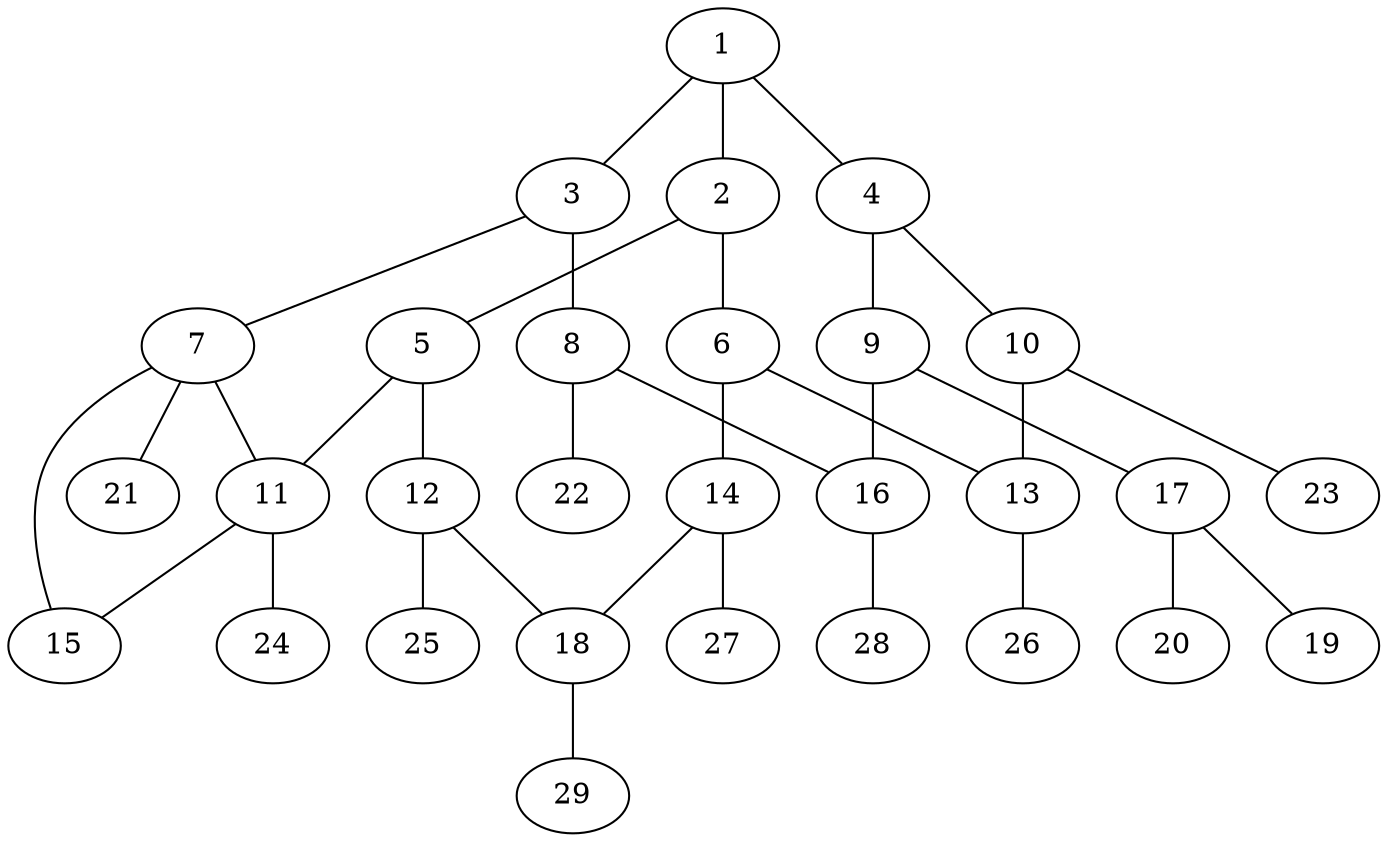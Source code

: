 graph molecule_1524 {
	1	 [chem=C];
	2	 [chem=C];
	1 -- 2	 [valence=1];
	3	 [chem=C];
	1 -- 3	 [valence=1];
	4	 [chem=C];
	1 -- 4	 [valence=2];
	5	 [chem=C];
	2 -- 5	 [valence=1];
	6	 [chem=C];
	2 -- 6	 [valence=2];
	7	 [chem=C];
	3 -- 7	 [valence=1];
	8	 [chem=C];
	3 -- 8	 [valence=2];
	9	 [chem=C];
	4 -- 9	 [valence=1];
	10	 [chem=C];
	4 -- 10	 [valence=1];
	11	 [chem=C];
	5 -- 11	 [valence=1];
	12	 [chem=C];
	5 -- 12	 [valence=2];
	13	 [chem=C];
	6 -- 13	 [valence=1];
	14	 [chem=C];
	6 -- 14	 [valence=1];
	7 -- 11	 [valence=1];
	15	 [chem=O];
	7 -- 15	 [valence=1];
	21	 [chem=H];
	7 -- 21	 [valence=1];
	16	 [chem=C];
	8 -- 16	 [valence=1];
	22	 [chem=H];
	8 -- 22	 [valence=1];
	9 -- 16	 [valence=2];
	17	 [chem=N];
	9 -- 17	 [valence=1];
	10 -- 13	 [valence=2];
	23	 [chem=H];
	10 -- 23	 [valence=1];
	11 -- 15	 [valence=1];
	24	 [chem=H];
	11 -- 24	 [valence=1];
	18	 [chem=C];
	12 -- 18	 [valence=1];
	25	 [chem=H];
	12 -- 25	 [valence=1];
	26	 [chem=H];
	13 -- 26	 [valence=1];
	14 -- 18	 [valence=2];
	27	 [chem=H];
	14 -- 27	 [valence=1];
	28	 [chem=H];
	16 -- 28	 [valence=1];
	19	 [chem=O];
	17 -- 19	 [valence=2];
	20	 [chem=O];
	17 -- 20	 [valence=1];
	29	 [chem=H];
	18 -- 29	 [valence=1];
}
